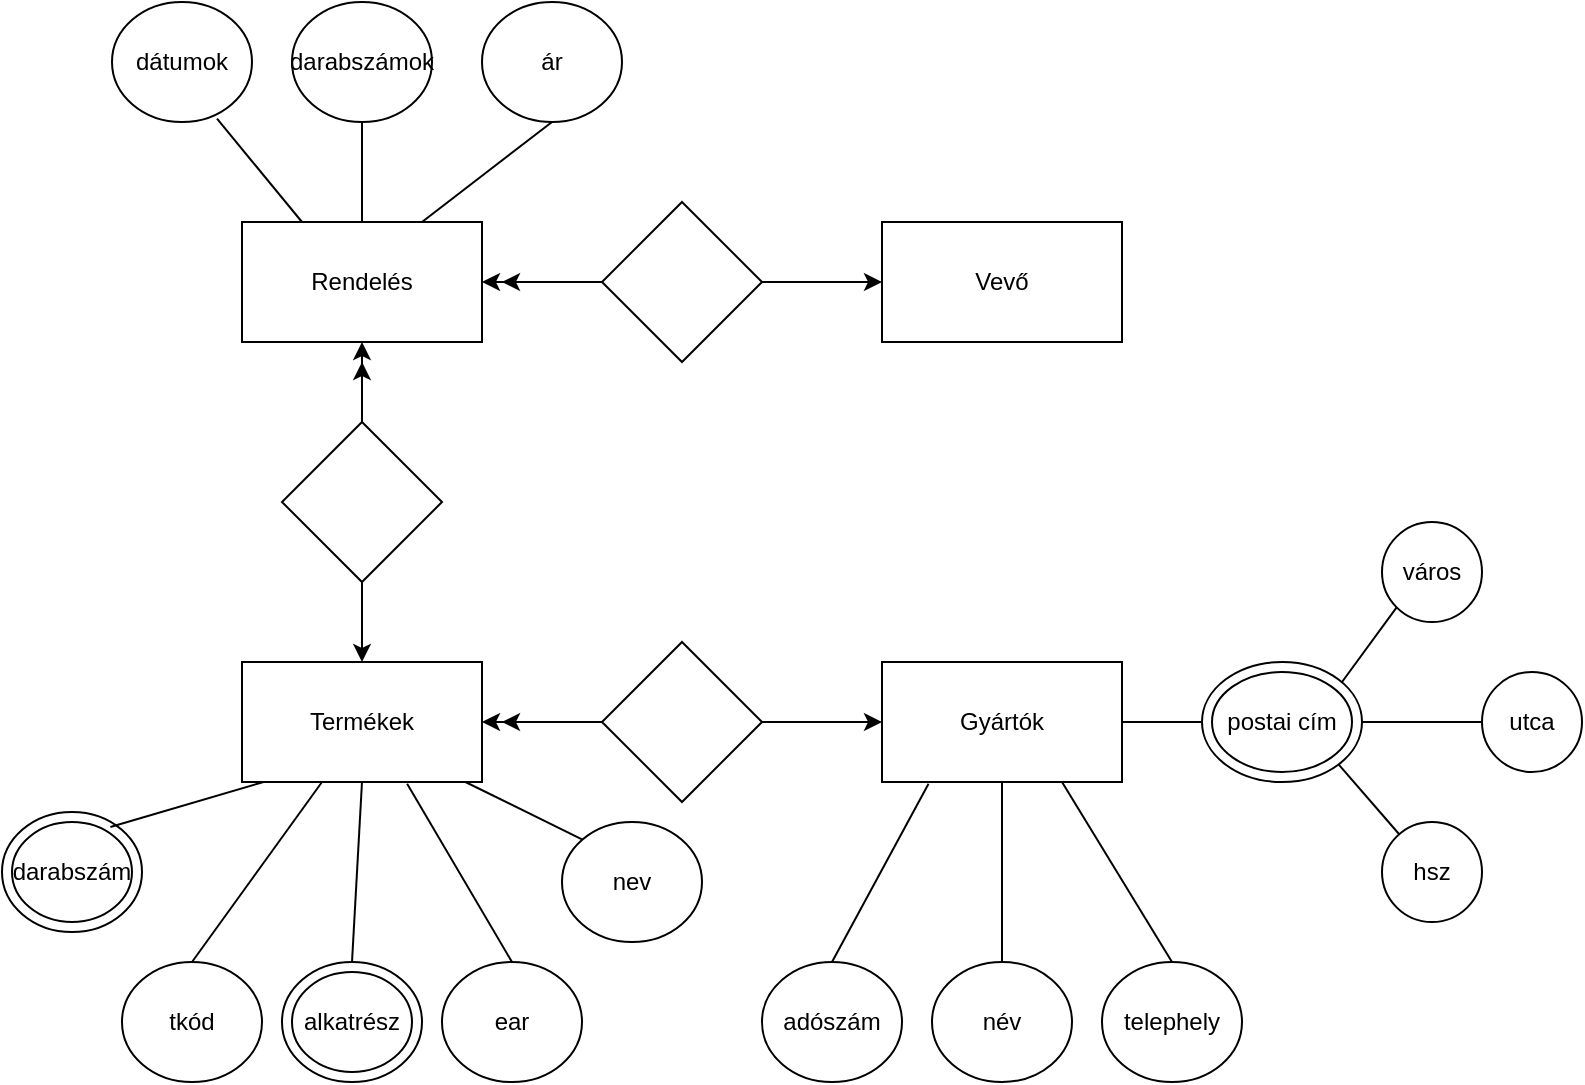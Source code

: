 <mxfile version="24.7.17">
  <diagram name="1 oldal" id="TwEik55muHnSpRb7Oo-3">
    <mxGraphModel dx="1195" dy="650" grid="1" gridSize="10" guides="1" tooltips="1" connect="1" arrows="1" fold="1" page="1" pageScale="1" pageWidth="827" pageHeight="1169" math="0" shadow="0">
      <root>
        <mxCell id="0" />
        <mxCell id="1" parent="0" />
        <mxCell id="7oh8oWM9JBSaFh6_RJGK-1" value="Termékek" style="rounded=0;whiteSpace=wrap;html=1;" vertex="1" parent="1">
          <mxGeometry x="200" y="360" width="120" height="60" as="geometry" />
        </mxCell>
        <mxCell id="7oh8oWM9JBSaFh6_RJGK-2" value="Gyártók" style="rounded=0;whiteSpace=wrap;html=1;" vertex="1" parent="1">
          <mxGeometry x="520" y="360" width="120" height="60" as="geometry" />
        </mxCell>
        <mxCell id="7oh8oWM9JBSaFh6_RJGK-3" value="" style="rhombus;whiteSpace=wrap;html=1;direction=south;" vertex="1" parent="1">
          <mxGeometry x="380" y="350" width="80" height="80" as="geometry" />
        </mxCell>
        <mxCell id="7oh8oWM9JBSaFh6_RJGK-13" value="" style="endArrow=classic;html=1;rounded=0;" edge="1" parent="1">
          <mxGeometry width="50" height="50" relative="1" as="geometry">
            <mxPoint x="380" y="390" as="sourcePoint" />
            <mxPoint x="330" y="390" as="targetPoint" />
          </mxGeometry>
        </mxCell>
        <mxCell id="7oh8oWM9JBSaFh6_RJGK-14" value="tkód" style="ellipse;whiteSpace=wrap;html=1;" vertex="1" parent="1">
          <mxGeometry x="140" y="510" width="70" height="60" as="geometry" />
        </mxCell>
        <mxCell id="7oh8oWM9JBSaFh6_RJGK-16" value="nev" style="ellipse;whiteSpace=wrap;html=1;" vertex="1" parent="1">
          <mxGeometry x="360" y="440" width="70" height="60" as="geometry" />
        </mxCell>
        <mxCell id="7oh8oWM9JBSaFh6_RJGK-17" value="ear" style="ellipse;whiteSpace=wrap;html=1;" vertex="1" parent="1">
          <mxGeometry x="300" y="510" width="70" height="60" as="geometry" />
        </mxCell>
        <mxCell id="7oh8oWM9JBSaFh6_RJGK-24" value="" style="endArrow=none;html=1;rounded=0;exitX=0;exitY=0;exitDx=0;exitDy=0;entryX=0.931;entryY=1;entryDx=0;entryDy=0;entryPerimeter=0;" edge="1" parent="1" source="7oh8oWM9JBSaFh6_RJGK-16" target="7oh8oWM9JBSaFh6_RJGK-1">
          <mxGeometry width="50" height="50" relative="1" as="geometry">
            <mxPoint x="260" y="510" as="sourcePoint" />
            <mxPoint x="310" y="460" as="targetPoint" />
          </mxGeometry>
        </mxCell>
        <mxCell id="7oh8oWM9JBSaFh6_RJGK-25" value="" style="endArrow=none;html=1;rounded=0;exitX=0.5;exitY=0;exitDx=0;exitDy=0;" edge="1" parent="1" source="7oh8oWM9JBSaFh6_RJGK-14">
          <mxGeometry width="50" height="50" relative="1" as="geometry">
            <mxPoint x="190" y="500" as="sourcePoint" />
            <mxPoint x="240" y="420" as="targetPoint" />
          </mxGeometry>
        </mxCell>
        <mxCell id="7oh8oWM9JBSaFh6_RJGK-26" value="" style="endArrow=none;html=1;rounded=0;exitX=0.5;exitY=0;exitDx=0;exitDy=0;entryX=0.688;entryY=1.014;entryDx=0;entryDy=0;entryPerimeter=0;" edge="1" parent="1" source="7oh8oWM9JBSaFh6_RJGK-17" target="7oh8oWM9JBSaFh6_RJGK-1">
          <mxGeometry width="50" height="50" relative="1" as="geometry">
            <mxPoint x="380" y="420" as="sourcePoint" />
            <mxPoint x="269" y="420" as="targetPoint" />
          </mxGeometry>
        </mxCell>
        <mxCell id="7oh8oWM9JBSaFh6_RJGK-27" value="adószám" style="ellipse;whiteSpace=wrap;html=1;" vertex="1" parent="1">
          <mxGeometry x="460" y="510" width="70" height="60" as="geometry" />
        </mxCell>
        <mxCell id="7oh8oWM9JBSaFh6_RJGK-28" value="név" style="ellipse;whiteSpace=wrap;html=1;" vertex="1" parent="1">
          <mxGeometry x="545" y="510" width="70" height="60" as="geometry" />
        </mxCell>
        <mxCell id="7oh8oWM9JBSaFh6_RJGK-29" value="telephely" style="ellipse;whiteSpace=wrap;html=1;" vertex="1" parent="1">
          <mxGeometry x="630" y="510" width="70" height="60" as="geometry" />
        </mxCell>
        <mxCell id="7oh8oWM9JBSaFh6_RJGK-34" value="" style="endArrow=none;html=1;rounded=0;entryX=0.194;entryY=1.014;entryDx=0;entryDy=0;entryPerimeter=0;" edge="1" parent="1" target="7oh8oWM9JBSaFh6_RJGK-2">
          <mxGeometry width="50" height="50" relative="1" as="geometry">
            <mxPoint x="495" y="510" as="sourcePoint" />
            <mxPoint x="545" y="460" as="targetPoint" />
          </mxGeometry>
        </mxCell>
        <mxCell id="7oh8oWM9JBSaFh6_RJGK-36" value="" style="endArrow=none;html=1;rounded=0;entryX=0.5;entryY=1;entryDx=0;entryDy=0;" edge="1" parent="1" target="7oh8oWM9JBSaFh6_RJGK-2">
          <mxGeometry width="50" height="50" relative="1" as="geometry">
            <mxPoint x="580" y="510" as="sourcePoint" />
            <mxPoint x="630" y="460" as="targetPoint" />
          </mxGeometry>
        </mxCell>
        <mxCell id="7oh8oWM9JBSaFh6_RJGK-37" value="" style="endArrow=none;html=1;rounded=0;entryX=0.75;entryY=1;entryDx=0;entryDy=0;exitX=0.5;exitY=0;exitDx=0;exitDy=0;" edge="1" parent="1" source="7oh8oWM9JBSaFh6_RJGK-29" target="7oh8oWM9JBSaFh6_RJGK-2">
          <mxGeometry width="50" height="50" relative="1" as="geometry">
            <mxPoint x="670" y="510" as="sourcePoint" />
            <mxPoint x="720" y="460" as="targetPoint" />
          </mxGeometry>
        </mxCell>
        <mxCell id="7oh8oWM9JBSaFh6_RJGK-39" value="" style="ellipse;whiteSpace=wrap;html=1;" vertex="1" parent="1">
          <mxGeometry x="680" y="360" width="80" height="60" as="geometry" />
        </mxCell>
        <mxCell id="7oh8oWM9JBSaFh6_RJGK-40" value="város" style="ellipse;whiteSpace=wrap;html=1;aspect=fixed;" vertex="1" parent="1">
          <mxGeometry x="770" y="290" width="50" height="50" as="geometry" />
        </mxCell>
        <mxCell id="7oh8oWM9JBSaFh6_RJGK-41" value="utca" style="ellipse;whiteSpace=wrap;html=1;aspect=fixed;" vertex="1" parent="1">
          <mxGeometry x="820" y="365" width="50" height="50" as="geometry" />
        </mxCell>
        <mxCell id="7oh8oWM9JBSaFh6_RJGK-42" value="hsz" style="ellipse;whiteSpace=wrap;html=1;aspect=fixed;" vertex="1" parent="1">
          <mxGeometry x="770" y="440" width="50" height="50" as="geometry" />
        </mxCell>
        <mxCell id="7oh8oWM9JBSaFh6_RJGK-43" value="" style="endArrow=none;html=1;rounded=0;" edge="1" parent="1">
          <mxGeometry width="50" height="50" relative="1" as="geometry">
            <mxPoint x="640" y="390" as="sourcePoint" />
            <mxPoint x="680" y="390" as="targetPoint" />
          </mxGeometry>
        </mxCell>
        <mxCell id="7oh8oWM9JBSaFh6_RJGK-44" value="" style="endArrow=none;html=1;rounded=0;entryX=0;entryY=1;entryDx=0;entryDy=0;" edge="1" parent="1" target="7oh8oWM9JBSaFh6_RJGK-40">
          <mxGeometry width="50" height="50" relative="1" as="geometry">
            <mxPoint x="750" y="370" as="sourcePoint" />
            <mxPoint x="800" y="320" as="targetPoint" />
          </mxGeometry>
        </mxCell>
        <mxCell id="7oh8oWM9JBSaFh6_RJGK-45" value="" style="endArrow=none;html=1;rounded=0;entryX=0;entryY=0.5;entryDx=0;entryDy=0;" edge="1" parent="1" target="7oh8oWM9JBSaFh6_RJGK-41">
          <mxGeometry width="50" height="50" relative="1" as="geometry">
            <mxPoint x="760" y="390" as="sourcePoint" />
            <mxPoint x="810" y="340" as="targetPoint" />
          </mxGeometry>
        </mxCell>
        <mxCell id="7oh8oWM9JBSaFh6_RJGK-46" value="" style="endArrow=none;html=1;rounded=0;exitX=1;exitY=1;exitDx=0;exitDy=0;" edge="1" parent="1" source="7oh8oWM9JBSaFh6_RJGK-39" target="7oh8oWM9JBSaFh6_RJGK-42">
          <mxGeometry width="50" height="50" relative="1" as="geometry">
            <mxPoint x="750" y="460" as="sourcePoint" />
            <mxPoint x="800" y="410" as="targetPoint" />
          </mxGeometry>
        </mxCell>
        <mxCell id="7oh8oWM9JBSaFh6_RJGK-48" value="" style="endArrow=classic;html=1;rounded=0;entryX=1;entryY=0.5;entryDx=0;entryDy=0;exitX=0.5;exitY=1;exitDx=0;exitDy=0;" edge="1" parent="1" source="7oh8oWM9JBSaFh6_RJGK-3" target="7oh8oWM9JBSaFh6_RJGK-1">
          <mxGeometry width="50" height="50" relative="1" as="geometry">
            <mxPoint x="410" y="420" as="sourcePoint" />
            <mxPoint x="460" y="370" as="targetPoint" />
          </mxGeometry>
        </mxCell>
        <mxCell id="7oh8oWM9JBSaFh6_RJGK-49" value="" style="endArrow=classic;html=1;rounded=0;exitX=0.5;exitY=0;exitDx=0;exitDy=0;" edge="1" parent="1" source="7oh8oWM9JBSaFh6_RJGK-3">
          <mxGeometry width="50" height="50" relative="1" as="geometry">
            <mxPoint x="470" y="440" as="sourcePoint" />
            <mxPoint x="520" y="390" as="targetPoint" />
          </mxGeometry>
        </mxCell>
        <mxCell id="7oh8oWM9JBSaFh6_RJGK-50" value="postai cím" style="ellipse;whiteSpace=wrap;html=1;" vertex="1" parent="1">
          <mxGeometry x="685" y="365" width="70" height="50" as="geometry" />
        </mxCell>
        <mxCell id="7oh8oWM9JBSaFh6_RJGK-51" value="" style="ellipse;whiteSpace=wrap;html=1;" vertex="1" parent="1">
          <mxGeometry x="80" y="435" width="70" height="60" as="geometry" />
        </mxCell>
        <mxCell id="7oh8oWM9JBSaFh6_RJGK-52" value="" style="endArrow=none;html=1;rounded=0;entryX=0.09;entryY=1;entryDx=0;entryDy=0;exitX=0.774;exitY=0.125;exitDx=0;exitDy=0;exitPerimeter=0;entryPerimeter=0;" edge="1" parent="1" source="7oh8oWM9JBSaFh6_RJGK-51" target="7oh8oWM9JBSaFh6_RJGK-1">
          <mxGeometry width="50" height="50" relative="1" as="geometry">
            <mxPoint x="140" y="450" as="sourcePoint" />
            <mxPoint x="190" y="400" as="targetPoint" />
          </mxGeometry>
        </mxCell>
        <mxCell id="7oh8oWM9JBSaFh6_RJGK-53" value="darabszám" style="ellipse;whiteSpace=wrap;html=1;" vertex="1" parent="1">
          <mxGeometry x="85" y="440" width="60" height="50" as="geometry" />
        </mxCell>
        <mxCell id="7oh8oWM9JBSaFh6_RJGK-54" value="" style="ellipse;whiteSpace=wrap;html=1;" vertex="1" parent="1">
          <mxGeometry x="220" y="510" width="70" height="60" as="geometry" />
        </mxCell>
        <mxCell id="7oh8oWM9JBSaFh6_RJGK-55" value="" style="endArrow=none;html=1;rounded=0;entryX=0.5;entryY=1;entryDx=0;entryDy=0;exitX=0.5;exitY=0;exitDx=0;exitDy=0;" edge="1" parent="1" source="7oh8oWM9JBSaFh6_RJGK-54" target="7oh8oWM9JBSaFh6_RJGK-1">
          <mxGeometry width="50" height="50" relative="1" as="geometry">
            <mxPoint x="354" y="440" as="sourcePoint" />
            <mxPoint x="404" y="390" as="targetPoint" />
          </mxGeometry>
        </mxCell>
        <mxCell id="7oh8oWM9JBSaFh6_RJGK-57" value="alkatrész" style="ellipse;whiteSpace=wrap;html=1;" vertex="1" parent="1">
          <mxGeometry x="225" y="515" width="60" height="50" as="geometry" />
        </mxCell>
        <mxCell id="7oh8oWM9JBSaFh6_RJGK-58" value="Rendelés" style="rounded=0;whiteSpace=wrap;html=1;" vertex="1" parent="1">
          <mxGeometry x="200" y="140" width="120" height="60" as="geometry" />
        </mxCell>
        <mxCell id="7oh8oWM9JBSaFh6_RJGK-65" value="" style="edgeStyle=orthogonalEdgeStyle;rounded=0;orthogonalLoop=1;jettySize=auto;html=1;" edge="1" parent="1" source="7oh8oWM9JBSaFh6_RJGK-59" target="7oh8oWM9JBSaFh6_RJGK-58">
          <mxGeometry relative="1" as="geometry" />
        </mxCell>
        <mxCell id="7oh8oWM9JBSaFh6_RJGK-67" value="" style="edgeStyle=orthogonalEdgeStyle;rounded=0;orthogonalLoop=1;jettySize=auto;html=1;" edge="1" parent="1" source="7oh8oWM9JBSaFh6_RJGK-59" target="7oh8oWM9JBSaFh6_RJGK-1">
          <mxGeometry relative="1" as="geometry" />
        </mxCell>
        <mxCell id="7oh8oWM9JBSaFh6_RJGK-59" value="" style="rhombus;whiteSpace=wrap;html=1;" vertex="1" parent="1">
          <mxGeometry x="220" y="240" width="80" height="80" as="geometry" />
        </mxCell>
        <mxCell id="7oh8oWM9JBSaFh6_RJGK-60" value="dátumok" style="ellipse;whiteSpace=wrap;html=1;" vertex="1" parent="1">
          <mxGeometry x="135" y="30" width="70" height="60" as="geometry" />
        </mxCell>
        <mxCell id="7oh8oWM9JBSaFh6_RJGK-61" value="darabszámok" style="ellipse;whiteSpace=wrap;html=1;" vertex="1" parent="1">
          <mxGeometry x="225" y="30" width="70" height="60" as="geometry" />
        </mxCell>
        <mxCell id="7oh8oWM9JBSaFh6_RJGK-62" value="ár" style="ellipse;whiteSpace=wrap;html=1;" vertex="1" parent="1">
          <mxGeometry x="320" y="30" width="70" height="60" as="geometry" />
        </mxCell>
        <mxCell id="7oh8oWM9JBSaFh6_RJGK-69" value="" style="endArrow=classic;html=1;rounded=0;" edge="1" parent="1">
          <mxGeometry width="50" height="50" relative="1" as="geometry">
            <mxPoint x="260" y="240" as="sourcePoint" />
            <mxPoint x="260" y="210" as="targetPoint" />
          </mxGeometry>
        </mxCell>
        <mxCell id="7oh8oWM9JBSaFh6_RJGK-70" value="" style="endArrow=none;html=1;rounded=0;entryX=0.5;entryY=1;entryDx=0;entryDy=0;exitX=0.75;exitY=0;exitDx=0;exitDy=0;" edge="1" parent="1" source="7oh8oWM9JBSaFh6_RJGK-58" target="7oh8oWM9JBSaFh6_RJGK-62">
          <mxGeometry width="50" height="50" relative="1" as="geometry">
            <mxPoint x="290" y="140" as="sourcePoint" />
            <mxPoint x="340" y="90" as="targetPoint" />
          </mxGeometry>
        </mxCell>
        <mxCell id="7oh8oWM9JBSaFh6_RJGK-71" value="" style="endArrow=none;html=1;rounded=0;entryX=0.5;entryY=1;entryDx=0;entryDy=0;exitX=0.5;exitY=0;exitDx=0;exitDy=0;" edge="1" parent="1" source="7oh8oWM9JBSaFh6_RJGK-58" target="7oh8oWM9JBSaFh6_RJGK-61">
          <mxGeometry width="50" height="50" relative="1" as="geometry">
            <mxPoint x="260" y="140" as="sourcePoint" />
            <mxPoint x="310" y="90" as="targetPoint" />
          </mxGeometry>
        </mxCell>
        <mxCell id="7oh8oWM9JBSaFh6_RJGK-72" value="" style="endArrow=none;html=1;rounded=0;entryX=0.75;entryY=0.972;entryDx=0;entryDy=0;entryPerimeter=0;exitX=0.25;exitY=0;exitDx=0;exitDy=0;" edge="1" parent="1" source="7oh8oWM9JBSaFh6_RJGK-58" target="7oh8oWM9JBSaFh6_RJGK-60">
          <mxGeometry width="50" height="50" relative="1" as="geometry">
            <mxPoint x="500" y="370" as="sourcePoint" />
            <mxPoint x="550" y="320" as="targetPoint" />
          </mxGeometry>
        </mxCell>
        <mxCell id="7oh8oWM9JBSaFh6_RJGK-74" value="Vevő" style="rounded=0;whiteSpace=wrap;html=1;" vertex="1" parent="1">
          <mxGeometry x="520" y="140" width="120" height="60" as="geometry" />
        </mxCell>
        <mxCell id="7oh8oWM9JBSaFh6_RJGK-75" value="" style="rhombus;whiteSpace=wrap;html=1;" vertex="1" parent="1">
          <mxGeometry x="380" y="130" width="80" height="80" as="geometry" />
        </mxCell>
        <mxCell id="7oh8oWM9JBSaFh6_RJGK-76" value="" style="endArrow=classic;html=1;rounded=0;entryX=0;entryY=0.5;entryDx=0;entryDy=0;exitX=1;exitY=0.5;exitDx=0;exitDy=0;" edge="1" parent="1" source="7oh8oWM9JBSaFh6_RJGK-75" target="7oh8oWM9JBSaFh6_RJGK-74">
          <mxGeometry width="50" height="50" relative="1" as="geometry">
            <mxPoint x="500" y="370" as="sourcePoint" />
            <mxPoint x="550" y="320" as="targetPoint" />
          </mxGeometry>
        </mxCell>
        <mxCell id="7oh8oWM9JBSaFh6_RJGK-77" value="" style="endArrow=classic;html=1;rounded=0;entryX=1;entryY=0.5;entryDx=0;entryDy=0;exitX=0;exitY=0.5;exitDx=0;exitDy=0;" edge="1" parent="1" source="7oh8oWM9JBSaFh6_RJGK-75" target="7oh8oWM9JBSaFh6_RJGK-58">
          <mxGeometry width="50" height="50" relative="1" as="geometry">
            <mxPoint x="470" y="180" as="sourcePoint" />
            <mxPoint x="530" y="180" as="targetPoint" />
          </mxGeometry>
        </mxCell>
        <mxCell id="7oh8oWM9JBSaFh6_RJGK-78" value="" style="endArrow=classic;html=1;rounded=0;exitX=0;exitY=0.5;exitDx=0;exitDy=0;" edge="1" parent="1" source="7oh8oWM9JBSaFh6_RJGK-75">
          <mxGeometry width="50" height="50" relative="1" as="geometry">
            <mxPoint x="480" y="190" as="sourcePoint" />
            <mxPoint x="330" y="170" as="targetPoint" />
          </mxGeometry>
        </mxCell>
      </root>
    </mxGraphModel>
  </diagram>
</mxfile>

